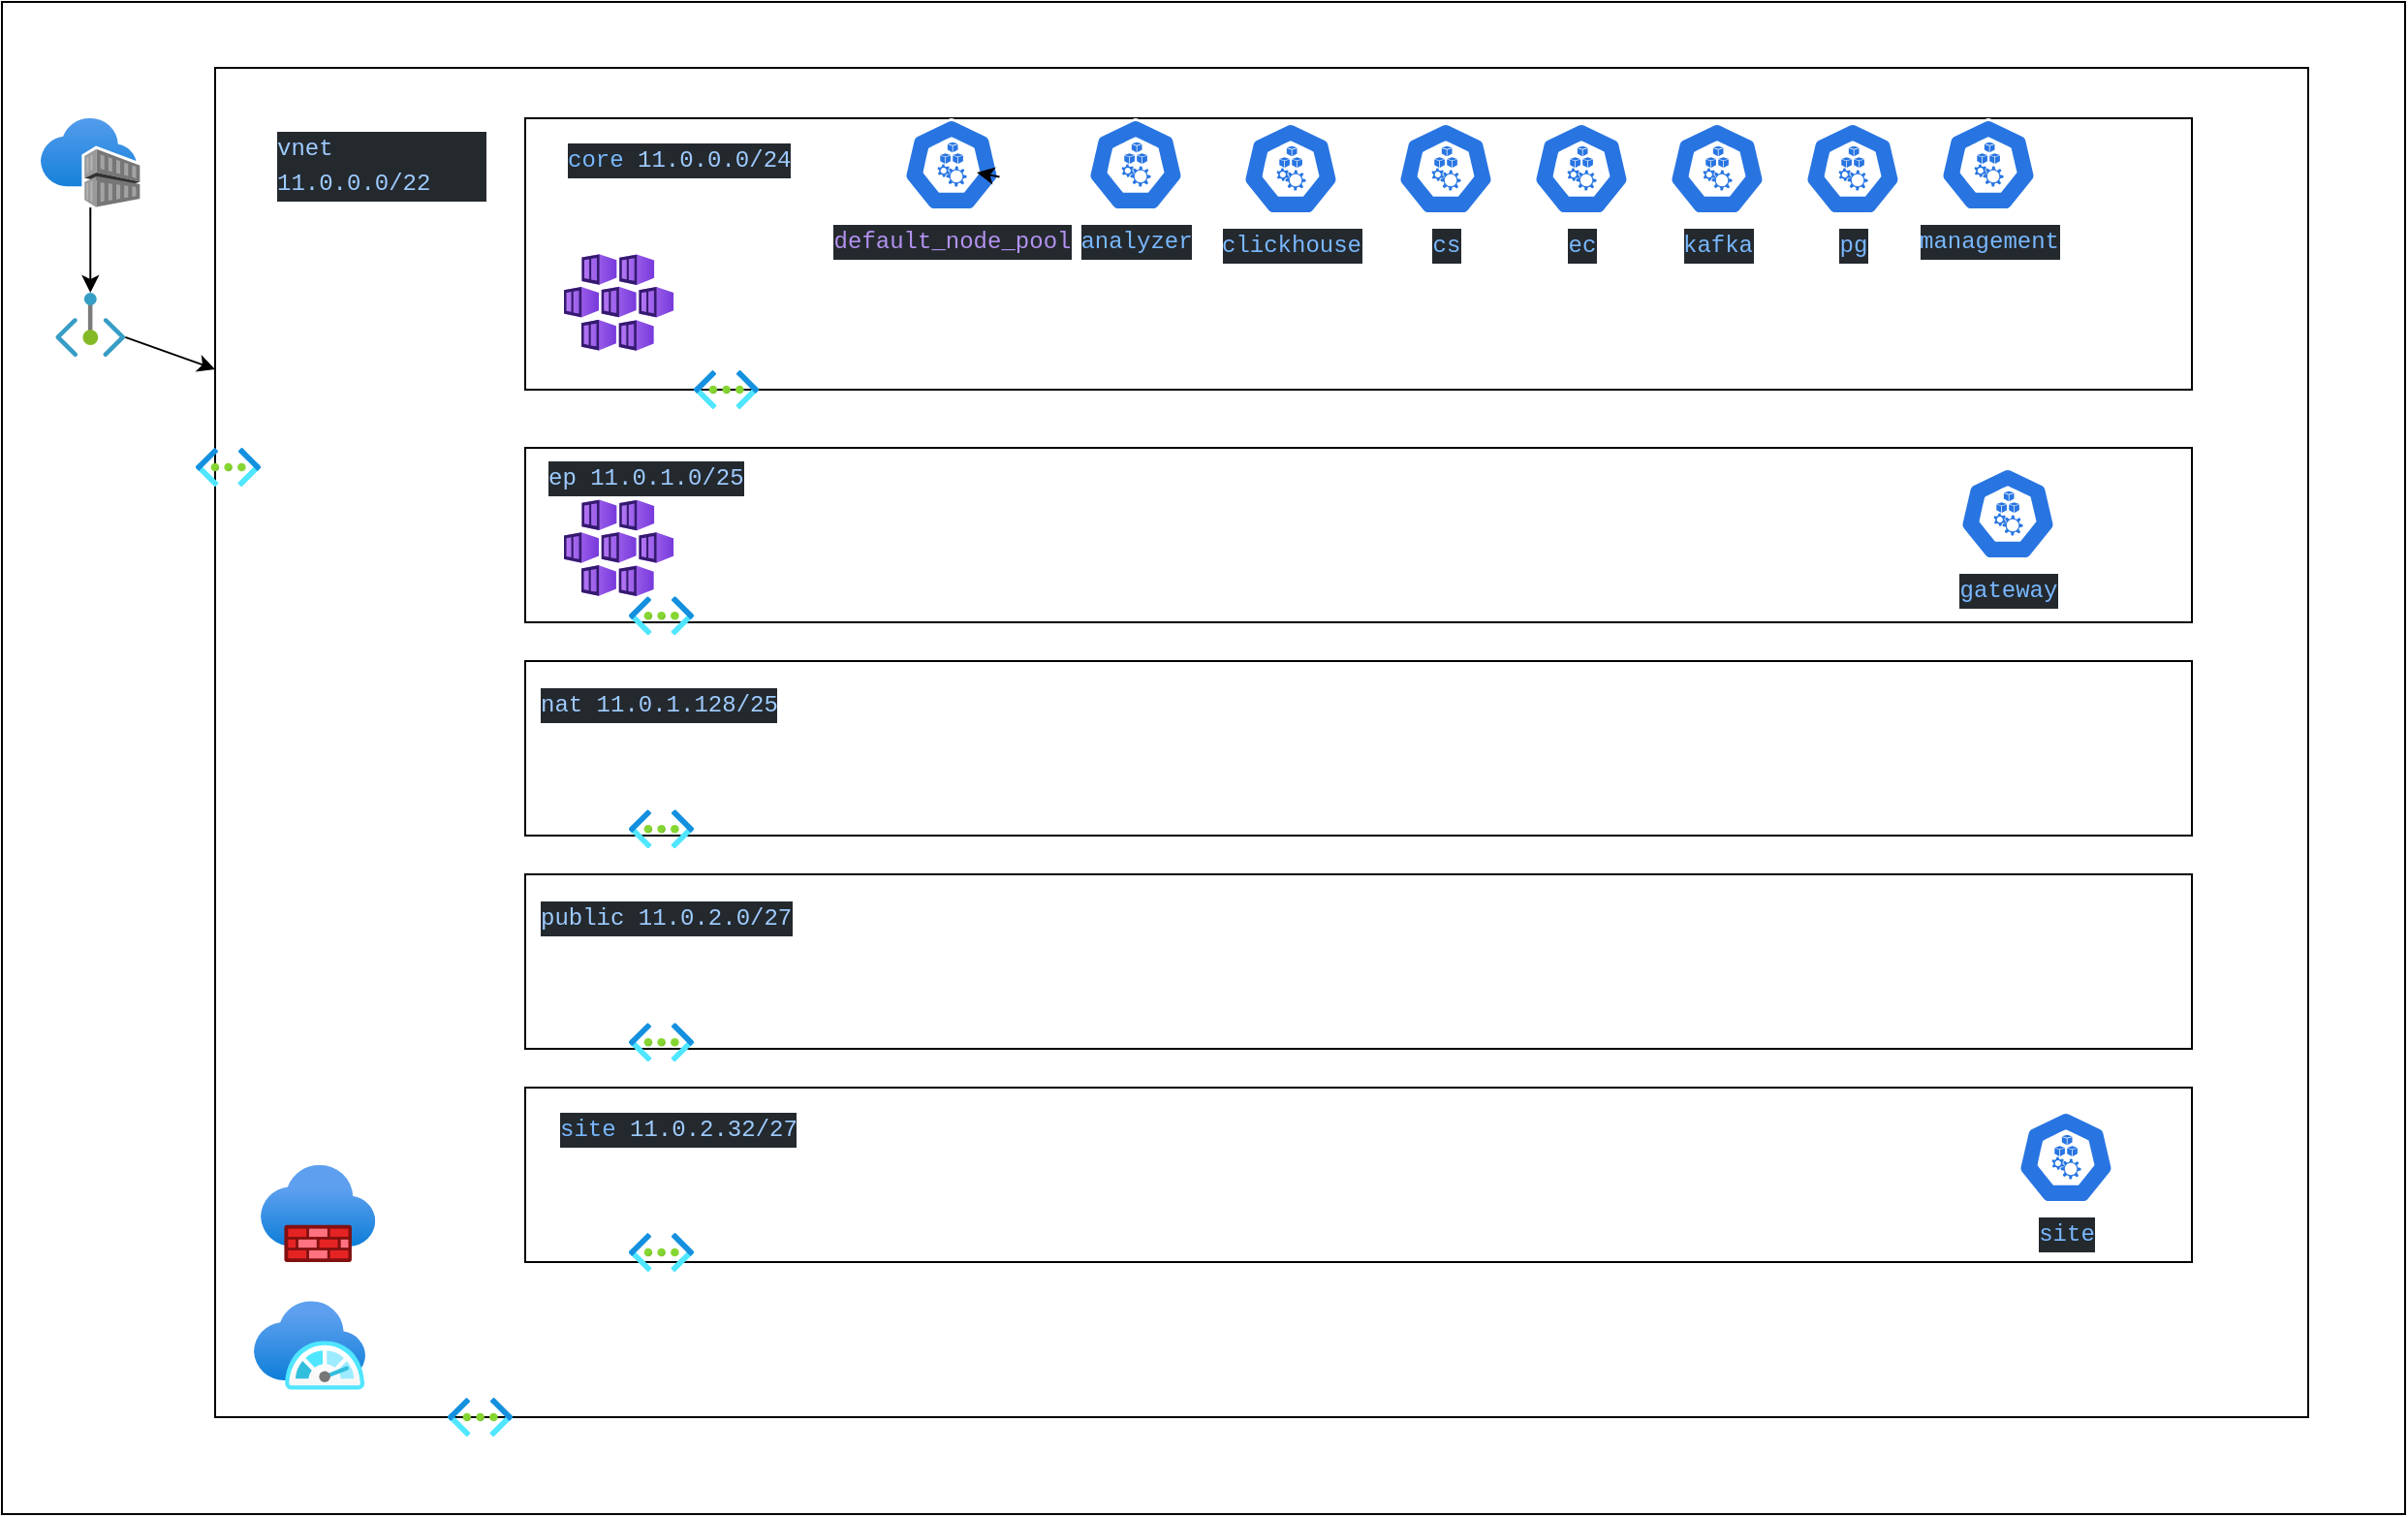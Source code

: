 <mxfile>
    <diagram id="3CC--rTXeDX9SVwrkKzJ" name="Page-1">
        <mxGraphModel dx="2710" dy="1121" grid="1" gridSize="10" guides="1" tooltips="1" connect="1" arrows="1" fold="1" page="1" pageScale="1" pageWidth="850" pageHeight="1100" math="0" shadow="0">
            <root>
                <mxCell id="0"/>
                <mxCell id="1" parent="0"/>
                <mxCell id="25" value="" style="rounded=0;whiteSpace=wrap;html=1;" parent="1" vertex="1">
                    <mxGeometry x="-90" y="40" width="1240" height="780" as="geometry"/>
                </mxCell>
                <mxCell id="52" value="" style="rounded=0;whiteSpace=wrap;html=1;" parent="1" vertex="1">
                    <mxGeometry x="20" y="74" width="1080" height="696" as="geometry"/>
                </mxCell>
                <mxCell id="5" value="" style="aspect=fixed;html=1;points=[];align=center;image;fontSize=12;image=img/lib/azure2/networking/Firewalls.svg;" parent="1" vertex="1">
                    <mxGeometry x="43.5" y="640" width="59.17" height="50" as="geometry"/>
                </mxCell>
                <mxCell id="18" value="&lt;div style=&quot;color: rgb(225, 228, 232); background-color: rgb(36, 41, 46); font-family: Menlo, Monaco, &amp;quot;Courier New&amp;quot;, monospace; font-weight: normal; font-size: 12px; line-height: 18px;&quot;&gt;&lt;br&gt;&lt;/div&gt;" style="rounded=0;whiteSpace=wrap;html=1;" parent="1" vertex="1">
                    <mxGeometry x="180" y="100" width="860" height="140" as="geometry"/>
                </mxCell>
                <mxCell id="26" value="" style="rounded=0;whiteSpace=wrap;html=1;" parent="1" vertex="1">
                    <mxGeometry x="180" y="270" width="860" height="90" as="geometry"/>
                </mxCell>
                <mxCell id="27" value="" style="rounded=0;whiteSpace=wrap;html=1;" parent="1" vertex="1">
                    <mxGeometry x="180" y="380" width="860" height="90" as="geometry"/>
                </mxCell>
                <mxCell id="28" value="" style="rounded=0;whiteSpace=wrap;html=1;" parent="1" vertex="1">
                    <mxGeometry x="180" y="490" width="860" height="90" as="geometry"/>
                </mxCell>
                <mxCell id="29" value="&lt;div style=&quot;color: rgb(225, 228, 232); background-color: rgb(36, 41, 46); font-family: Menlo, Monaco, &amp;quot;Courier New&amp;quot;, monospace; font-weight: normal; font-size: 12px; line-height: 18px;&quot;&gt;&lt;div&gt;&lt;span style=&quot;color: #79b8ff;&quot;&gt;core&amp;nbsp;&lt;/span&gt;&lt;span style=&quot;color: rgb(158, 203, 255); text-align: center;&quot;&gt;11.0.0.0/24&lt;/span&gt;&lt;/div&gt;&lt;/div&gt;" style="text;whiteSpace=wrap;html=1;" parent="1" vertex="1">
                    <mxGeometry x="200" y="106" width="220" height="40" as="geometry"/>
                </mxCell>
                <mxCell id="30" value="&lt;meta charset=&quot;utf-8&quot;&gt;&lt;div style=&quot;color: rgb(225, 228, 232); background-color: rgb(36, 41, 46); font-family: Menlo, Monaco, &amp;quot;Courier New&amp;quot;, monospace; font-weight: normal; font-size: 12px; line-height: 18px;&quot;&gt;&lt;div&gt;&lt;span style=&quot;color: #9ecbff;&quot;&gt;ep 11.0.1.0/25&lt;/span&gt;&lt;/div&gt;&lt;/div&gt;" style="text;whiteSpace=wrap;html=1;" parent="1" vertex="1">
                    <mxGeometry x="190" y="270" width="130" height="40" as="geometry"/>
                </mxCell>
                <mxCell id="31" value="&lt;meta charset=&quot;utf-8&quot;&gt;&lt;div style=&quot;color: rgb(225, 228, 232); background-color: rgb(36, 41, 46); font-family: Menlo, Monaco, &amp;quot;Courier New&amp;quot;, monospace; font-weight: normal; font-size: 12px; line-height: 18px;&quot;&gt;&lt;div&gt;&lt;span style=&quot;color: #9ecbff;&quot;&gt;nat 11.0.1.128/25&lt;/span&gt;&lt;/div&gt;&lt;/div&gt;" style="text;whiteSpace=wrap;html=1;" parent="1" vertex="1">
                    <mxGeometry x="186.36" y="386.64" width="160" height="40" as="geometry"/>
                </mxCell>
                <mxCell id="32" value="&lt;meta charset=&quot;utf-8&quot;&gt;&lt;div style=&quot;color: rgb(225, 228, 232); background-color: rgb(36, 41, 46); font-family: Menlo, Monaco, &amp;quot;Courier New&amp;quot;, monospace; font-weight: normal; font-size: 12px; line-height: 18px;&quot;&gt;&lt;div&gt;&lt;span style=&quot;color: #9ecbff;&quot;&gt;public 11.0.2.0/27&lt;/span&gt;&lt;/div&gt;&lt;/div&gt;" style="text;whiteSpace=wrap;html=1;" parent="1" vertex="1">
                    <mxGeometry x="186.36" y="496.64" width="160" height="40" as="geometry"/>
                </mxCell>
                <mxCell id="33" value="" style="rounded=0;whiteSpace=wrap;html=1;" parent="1" vertex="1">
                    <mxGeometry x="180" y="600" width="860" height="90" as="geometry"/>
                </mxCell>
                <mxCell id="34" value="&lt;div style=&quot;color: rgb(225, 228, 232); background-color: rgb(36, 41, 46); font-family: Menlo, Monaco, &amp;quot;Courier New&amp;quot;, monospace; font-weight: normal; font-size: 12px; line-height: 18px;&quot;&gt;&lt;div style=&quot;line-height: 18px;&quot;&gt;&lt;span style=&quot;color: #79b8ff;&quot;&gt;site&amp;nbsp;&lt;/span&gt;&lt;span style=&quot;color: rgb(158, 203, 255);&quot;&gt;11.0.2.32/27&lt;/span&gt;&lt;/div&gt;&lt;/div&gt;" style="text;whiteSpace=wrap;html=1;" parent="1" vertex="1">
                    <mxGeometry x="196.36" y="606" width="160" height="40" as="geometry"/>
                </mxCell>
                <mxCell id="35" value="&lt;div style=&quot;color: rgb(225, 228, 232); background-color: rgb(36, 41, 46); font-family: Menlo, Monaco, &amp;quot;Courier New&amp;quot;, monospace; font-weight: normal; font-size: 12px; line-height: 18px;&quot;&gt;&lt;div&gt;&lt;span style=&quot;color: #9ecbff;&quot;&gt;vnet 11.0.0.0/22&lt;/span&gt;&lt;/div&gt;&lt;/div&gt;" style="text;whiteSpace=wrap;html=1;" parent="1" vertex="1">
                    <mxGeometry x="50" y="100" width="110" height="40" as="geometry"/>
                </mxCell>
                <mxCell id="38" value="" style="aspect=fixed;html=1;points=[];align=center;image;fontSize=12;image=img/lib/azure2/networking/Virtual_Networks.svg;" parent="1" vertex="1">
                    <mxGeometry x="140" y="760" width="33.5" height="20" as="geometry"/>
                </mxCell>
                <mxCell id="39" value="" style="aspect=fixed;html=1;points=[];align=center;image;fontSize=12;image=img/lib/azure2/networking/Virtual_Networks.svg;" parent="1" vertex="1">
                    <mxGeometry x="233.5" y="675" width="33.5" height="20" as="geometry"/>
                </mxCell>
                <mxCell id="40" value="" style="aspect=fixed;html=1;points=[];align=center;image;fontSize=12;image=img/lib/azure2/networking/Virtual_Networks.svg;" parent="1" vertex="1">
                    <mxGeometry x="233.5" y="566.64" width="33.5" height="20" as="geometry"/>
                </mxCell>
                <mxCell id="41" value="" style="aspect=fixed;html=1;points=[];align=center;image;fontSize=12;image=img/lib/azure2/networking/Virtual_Networks.svg;" parent="1" vertex="1">
                    <mxGeometry x="233.5" y="456.64" width="33.5" height="20" as="geometry"/>
                </mxCell>
                <mxCell id="42" value="" style="aspect=fixed;html=1;points=[];align=center;image;fontSize=12;image=img/lib/azure2/networking/Virtual_Networks.svg;" parent="1" vertex="1">
                    <mxGeometry x="10" y="270" width="33.5" height="20" as="geometry"/>
                </mxCell>
                <mxCell id="43" value="" style="aspect=fixed;html=1;points=[];align=center;image;fontSize=12;image=img/lib/azure2/networking/Virtual_Networks.svg;" parent="1" vertex="1">
                    <mxGeometry x="267" y="230" width="33.5" height="20" as="geometry"/>
                </mxCell>
                <mxCell id="44" value="" style="aspect=fixed;html=1;points=[];align=center;image;fontSize=12;image=img/lib/azure2/containers/Kubernetes_Services.svg;" parent="1" vertex="1">
                    <mxGeometry x="200" y="170" width="56.67" height="50" as="geometry"/>
                </mxCell>
                <mxCell id="47" value="" style="edgeStyle=none;html=1;" parent="1" source="45" target="46" edge="1">
                    <mxGeometry relative="1" as="geometry"/>
                </mxCell>
                <mxCell id="45" value="" style="aspect=fixed;html=1;points=[];align=center;image;fontSize=12;image=img/lib/azure2/containers/Container_Registries.svg;" parent="1" vertex="1">
                    <mxGeometry x="-70" y="100" width="51.28" height="46" as="geometry"/>
                </mxCell>
                <mxCell id="67" value="" style="edgeStyle=none;html=1;" parent="1" source="46" target="52" edge="1">
                    <mxGeometry relative="1" as="geometry"/>
                </mxCell>
                <mxCell id="46" value="" style="aspect=fixed;html=1;points=[];align=center;image;fontSize=12;image=img/lib/azure2/networking/Private_Endpoint.svg;" parent="1" vertex="1">
                    <mxGeometry x="-62.36" y="190" width="36" height="33" as="geometry"/>
                </mxCell>
                <mxCell id="49" value="" style="aspect=fixed;html=1;points=[];align=center;image;fontSize=12;image=img/lib/azure2/monitor/SAP_Azure_Monitor.svg;" parent="1" vertex="1">
                    <mxGeometry x="40" y="710" width="57.5" height="46" as="geometry"/>
                </mxCell>
                <mxCell id="51" value="&lt;div style=&quot;color: rgb(225, 228, 232); background-color: rgb(36, 41, 46); font-family: Menlo, Monaco, &amp;quot;Courier New&amp;quot;, monospace; line-height: 18px;&quot;&gt;&lt;span style=&quot;color: #b392f0;&quot;&gt;default_node_pool&lt;/span&gt;&lt;/div&gt;" style="sketch=0;html=1;dashed=0;whitespace=wrap;fillColor=#2875E2;strokeColor=#ffffff;points=[[0.005,0.63,0],[0.1,0.2,0],[0.9,0.2,0],[0.5,0,0],[0.995,0.63,0],[0.72,0.99,0],[0.5,1,0],[0.28,0.99,0]];verticalLabelPosition=bottom;align=center;verticalAlign=top;shape=mxgraph.kubernetes.icon;prIcon=node" parent="1" vertex="1">
                    <mxGeometry x="375" y="100" width="50" height="48" as="geometry"/>
                </mxCell>
                <mxCell id="53" value="&lt;div style=&quot;color: rgb(225, 228, 232); background-color: rgb(36, 41, 46); font-family: Menlo, Monaco, &amp;quot;Courier New&amp;quot;, monospace; line-height: 18px;&quot;&gt;&lt;div style=&quot;line-height: 18px;&quot;&gt;&lt;div style=&quot;line-height: 18px;&quot;&gt;&lt;span style=&quot;color: #79b8ff;&quot;&gt;analyzer&lt;/span&gt;&lt;/div&gt;&lt;/div&gt;&lt;/div&gt;" style="sketch=0;html=1;dashed=0;whitespace=wrap;fillColor=#2875E2;strokeColor=#ffffff;points=[[0.005,0.63,0],[0.1,0.2,0],[0.9,0.2,0],[0.5,0,0],[0.995,0.63,0],[0.72,0.99,0],[0.5,1,0],[0.28,0.99,0]];verticalLabelPosition=bottom;align=center;verticalAlign=top;shape=mxgraph.kubernetes.icon;prIcon=node" parent="1" vertex="1">
                    <mxGeometry x="470" y="100" width="50" height="48" as="geometry"/>
                </mxCell>
                <mxCell id="55" style="edgeStyle=none;html=1;exitX=0.995;exitY=0.63;exitDx=0;exitDy=0;exitPerimeter=0;entryX=0.76;entryY=0.583;entryDx=0;entryDy=0;entryPerimeter=0;" parent="1" source="51" target="51" edge="1">
                    <mxGeometry relative="1" as="geometry"/>
                </mxCell>
                <mxCell id="56" value="" style="aspect=fixed;html=1;points=[];align=center;image;fontSize=12;image=img/lib/azure2/networking/Virtual_Networks.svg;" parent="1" vertex="1">
                    <mxGeometry x="233.5" y="346.64" width="33.5" height="20" as="geometry"/>
                </mxCell>
                <mxCell id="57" value="&lt;div style=&quot;color: rgb(225, 228, 232); background-color: rgb(36, 41, 46); font-family: Menlo, Monaco, &amp;quot;Courier New&amp;quot;, monospace; line-height: 18px;&quot;&gt;&lt;div style=&quot;line-height: 18px;&quot;&gt;&lt;span style=&quot;color: #79b8ff;&quot;&gt;clickhouse&lt;/span&gt;&lt;/div&gt;&lt;/div&gt;" style="sketch=0;html=1;dashed=0;whitespace=wrap;fillColor=#2875E2;strokeColor=#ffffff;points=[[0.005,0.63,0],[0.1,0.2,0],[0.9,0.2,0],[0.5,0,0],[0.995,0.63,0],[0.72,0.99,0],[0.5,1,0],[0.28,0.99,0]];verticalLabelPosition=bottom;align=center;verticalAlign=top;shape=mxgraph.kubernetes.icon;prIcon=node" parent="1" vertex="1">
                    <mxGeometry x="550" y="102" width="50" height="48" as="geometry"/>
                </mxCell>
                <mxCell id="58" value="&lt;div style=&quot;color: rgb(225, 228, 232); background-color: rgb(36, 41, 46); font-family: Menlo, Monaco, &amp;quot;Courier New&amp;quot;, monospace; line-height: 18px;&quot;&gt;&lt;div style=&quot;line-height: 18px;&quot;&gt;&lt;span style=&quot;color: #79b8ff;&quot;&gt;cs&lt;/span&gt;&lt;/div&gt;&lt;/div&gt;" style="sketch=0;html=1;dashed=0;whitespace=wrap;fillColor=#2875E2;strokeColor=#ffffff;points=[[0.005,0.63,0],[0.1,0.2,0],[0.9,0.2,0],[0.5,0,0],[0.995,0.63,0],[0.72,0.99,0],[0.5,1,0],[0.28,0.99,0]];verticalLabelPosition=bottom;align=center;verticalAlign=top;shape=mxgraph.kubernetes.icon;prIcon=node" parent="1" vertex="1">
                    <mxGeometry x="630" y="102" width="50" height="48" as="geometry"/>
                </mxCell>
                <mxCell id="60" value="&lt;div style=&quot;color: rgb(225, 228, 232); background-color: rgb(36, 41, 46); font-family: Menlo, Monaco, &amp;quot;Courier New&amp;quot;, monospace; line-height: 18px;&quot;&gt;&lt;div style=&quot;line-height: 18px;&quot;&gt;&lt;div style=&quot;line-height: 18px;&quot;&gt;&lt;span style=&quot;color: #79b8ff;&quot;&gt;kafka&lt;/span&gt;&lt;/div&gt;&lt;/div&gt;&lt;/div&gt;" style="sketch=0;html=1;dashed=0;whitespace=wrap;fillColor=#2875E2;strokeColor=#ffffff;points=[[0.005,0.63,0],[0.1,0.2,0],[0.9,0.2,0],[0.5,0,0],[0.995,0.63,0],[0.72,0.99,0],[0.5,1,0],[0.28,0.99,0]];verticalLabelPosition=bottom;align=center;verticalAlign=top;shape=mxgraph.kubernetes.icon;prIcon=node" parent="1" vertex="1">
                    <mxGeometry x="770" y="102" width="50" height="48" as="geometry"/>
                </mxCell>
                <mxCell id="61" value="&lt;div style=&quot;color: rgb(225, 228, 232); background-color: rgb(36, 41, 46); font-family: Menlo, Monaco, &amp;quot;Courier New&amp;quot;, monospace; line-height: 18px;&quot;&gt;&lt;div style=&quot;line-height: 18px;&quot;&gt;&lt;span style=&quot;color: #79b8ff;&quot;&gt;ec&lt;/span&gt;&lt;/div&gt;&lt;/div&gt;" style="sketch=0;html=1;dashed=0;whitespace=wrap;fillColor=#2875E2;strokeColor=#ffffff;points=[[0.005,0.63,0],[0.1,0.2,0],[0.9,0.2,0],[0.5,0,0],[0.995,0.63,0],[0.72,0.99,0],[0.5,1,0],[0.28,0.99,0]];verticalLabelPosition=bottom;align=center;verticalAlign=top;shape=mxgraph.kubernetes.icon;prIcon=node" parent="1" vertex="1">
                    <mxGeometry x="700" y="102" width="50" height="48" as="geometry"/>
                </mxCell>
                <mxCell id="62" value="&lt;div style=&quot;color: rgb(225, 228, 232); background-color: rgb(36, 41, 46); font-family: Menlo, Monaco, &amp;quot;Courier New&amp;quot;, monospace; line-height: 18px;&quot;&gt;&lt;div style=&quot;line-height: 18px;&quot;&gt;&lt;div style=&quot;line-height: 18px;&quot;&gt;&lt;span style=&quot;color: #79b8ff;&quot;&gt;management&lt;/span&gt;&lt;/div&gt;&lt;/div&gt;&lt;/div&gt;" style="sketch=0;html=1;dashed=0;whitespace=wrap;fillColor=#2875E2;strokeColor=#ffffff;points=[[0.005,0.63,0],[0.1,0.2,0],[0.9,0.2,0],[0.5,0,0],[0.995,0.63,0],[0.72,0.99,0],[0.5,1,0],[0.28,0.99,0]];verticalLabelPosition=bottom;align=center;verticalAlign=top;shape=mxgraph.kubernetes.icon;prIcon=node" parent="1" vertex="1">
                    <mxGeometry x="910" y="100" width="50" height="48" as="geometry"/>
                </mxCell>
                <mxCell id="63" value="&lt;div style=&quot;color: rgb(225, 228, 232); background-color: rgb(36, 41, 46); font-family: Menlo, Monaco, &amp;quot;Courier New&amp;quot;, monospace; line-height: 18px;&quot;&gt;&lt;div style=&quot;line-height: 18px;&quot;&gt;&lt;div style=&quot;line-height: 18px;&quot;&gt;&lt;span style=&quot;color: #79b8ff;&quot;&gt;pg&lt;/span&gt;&lt;/div&gt;&lt;/div&gt;&lt;/div&gt;" style="sketch=0;html=1;dashed=0;whitespace=wrap;fillColor=#2875E2;strokeColor=#ffffff;points=[[0.005,0.63,0],[0.1,0.2,0],[0.9,0.2,0],[0.5,0,0],[0.995,0.63,0],[0.72,0.99,0],[0.5,1,0],[0.28,0.99,0]];verticalLabelPosition=bottom;align=center;verticalAlign=top;shape=mxgraph.kubernetes.icon;prIcon=node" parent="1" vertex="1">
                    <mxGeometry x="840" y="102" width="50" height="48" as="geometry"/>
                </mxCell>
                <mxCell id="65" value="&lt;div style=&quot;color: rgb(225, 228, 232); background-color: rgb(36, 41, 46); font-family: Menlo, Monaco, &amp;quot;Courier New&amp;quot;, monospace; line-height: 18px;&quot;&gt;&lt;div style=&quot;line-height: 18px;&quot;&gt;&lt;div style=&quot;line-height: 18px;&quot;&gt;&lt;span style=&quot;color: #79b8ff;&quot;&gt;site&lt;/span&gt;&lt;/div&gt;&lt;/div&gt;&lt;/div&gt;" style="sketch=0;html=1;dashed=0;whitespace=wrap;fillColor=#2875E2;strokeColor=#ffffff;points=[[0.005,0.63,0],[0.1,0.2,0],[0.9,0.2,0],[0.5,0,0],[0.995,0.63,0],[0.72,0.99,0],[0.5,1,0],[0.28,0.99,0]];verticalLabelPosition=bottom;align=center;verticalAlign=top;shape=mxgraph.kubernetes.icon;prIcon=node" parent="1" vertex="1">
                    <mxGeometry x="950" y="612" width="50" height="48" as="geometry"/>
                </mxCell>
                <mxCell id="68" value="" style="aspect=fixed;html=1;points=[];align=center;image;fontSize=12;image=img/lib/azure2/containers/Kubernetes_Services.svg;" parent="1" vertex="1">
                    <mxGeometry x="200" y="296.64" width="56.67" height="50" as="geometry"/>
                </mxCell>
                <mxCell id="69" value="&lt;div style=&quot;color: rgb(225, 228, 232); background-color: rgb(36, 41, 46); font-family: Menlo, Monaco, &amp;quot;Courier New&amp;quot;, monospace; line-height: 18px;&quot;&gt;&lt;div style=&quot;line-height: 18px;&quot;&gt;&lt;div style=&quot;line-height: 18px;&quot;&gt;&lt;span style=&quot;color: #79b8ff;&quot;&gt;gateway&lt;/span&gt;&lt;/div&gt;&lt;/div&gt;&lt;/div&gt;" style="sketch=0;html=1;dashed=0;whitespace=wrap;fillColor=#2875E2;strokeColor=#ffffff;points=[[0.005,0.63,0],[0.1,0.2,0],[0.9,0.2,0],[0.5,0,0],[0.995,0.63,0],[0.72,0.99,0],[0.5,1,0],[0.28,0.99,0]];verticalLabelPosition=bottom;align=center;verticalAlign=top;shape=mxgraph.kubernetes.icon;prIcon=node" parent="1" vertex="1">
                    <mxGeometry x="920" y="280" width="50" height="48" as="geometry"/>
                </mxCell>
            </root>
        </mxGraphModel>
    </diagram>
</mxfile>